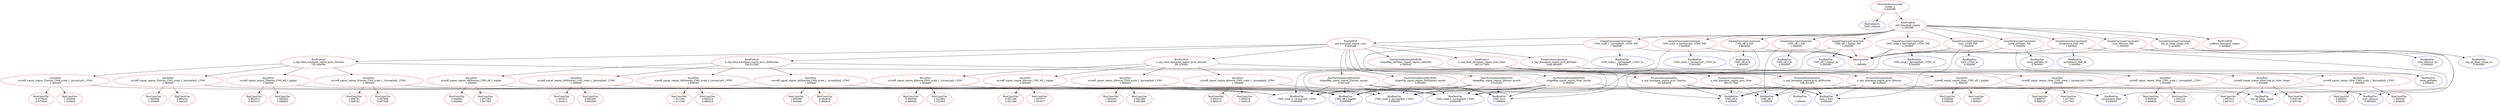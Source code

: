 digraph "model_s"{
"model_s" [ color=red, label="RooSimultaneousOpt\nmodel_s\n0.000288"];
"CMS_channel" [ color=blue, label="RooCategory\nCMS_channel"];
"pdf_binsignal_region" [ color=red, label="RooProdPdf\npdf_binsignal_region\n0.000288"];
"CMS_eff_b_Pdf" [ color=red, label="SimpleGaussianConstraint\nCMS_eff_b_Pdf\n1.000000"];
"CMS_eff_b" [ color=blue, label="RooRealVar\nCMS_eff_b\n0.000000"];
"CMS_eff_b_In" [ color=blue, label="RooRealVar\nCMS_eff_b_In\n0.000000"];
"1" [ color=red, label="RooConstVar\n1\n1.000000"];
"CMS_eff_t_Pdf" [ color=red, label="SimpleGaussianConstraint\nCMS_eff_t_Pdf\n1.000000"];
"CMS_eff_t" [ color=blue, label="RooRealVar\nCMS_eff_t\n0.000000"];
"CMS_eff_t_In" [ color=blue, label="RooRealVar\nCMS_eff_t_In\n0.000000"];
"CMS_eff_t_highpt_Pdf" [ color=red, label="SimpleGaussianConstraint\nCMS_eff_t_highpt_Pdf\n1.000000"];
"CMS_eff_t_highpt" [ color=blue, label="RooRealVar\nCMS_eff_t_highpt\n0.000000"];
"CMS_eff_t_highpt_In" [ color=blue, label="RooRealVar\nCMS_eff_t_highpt_In\n0.000000"];
"CMS_scale_t_1prong0pi0_13TeV_Pdf" [ color=red, label="SimpleGaussianConstraint\nCMS_scale_t_1prong0pi0_13TeV_Pdf\n1.000000"];
"CMS_scale_t_1prong0pi0_13TeV" [ color=blue, label="RooRealVar\nCMS_scale_t_1prong0pi0_13TeV\n0.000000"];
"CMS_scale_t_1prong0pi0_13TeV_In" [ color=blue, label="RooRealVar\nCMS_scale_t_1prong0pi0_13TeV_In\n0.000000"];
"CMS_scale_t_1prong1pi0_13TeV_Pdf" [ color=red, label="SimpleGaussianConstraint\nCMS_scale_t_1prong1pi0_13TeV_Pdf\n1.000000"];
"CMS_scale_t_1prong1pi0_13TeV" [ color=blue, label="RooRealVar\nCMS_scale_t_1prong1pi0_13TeV\n0.000000"];
"CMS_scale_t_1prong1pi0_13TeV_In" [ color=blue, label="RooRealVar\nCMS_scale_t_1prong1pi0_13TeV_In\n0.000000"];
"CMS_scale_t_3prong0pi0_13TeV_Pdf" [ color=red, label="SimpleGaussianConstraint\nCMS_scale_t_3prong0pi0_13TeV_Pdf\n1.000000"];
"CMS_scale_t_3prong0pi0_13TeV" [ color=blue, label="RooRealVar\nCMS_scale_t_3prong0pi0_13TeV\n0.000000"];
"CMS_scale_t_3prong0pi0_13TeV_In" [ color=blue, label="RooRealVar\nCMS_scale_t_3prong0pi0_13TeV_In\n0.000000"];
"acceptance_bbH_Pdf" [ color=red, label="SimpleGaussianConstraint\nacceptance_bbH_Pdf\n1.000000"];
"acceptance_bbH" [ color=blue, label="RooRealVar\nacceptance_bbH\n0.000000"];
"acceptance_bbH_In" [ color=blue, label="RooRealVar\nacceptance_bbH_In\n0.000000"];
"lumi_13TeV_Pdf" [ color=red, label="SimpleGaussianConstraint\nlumi_13TeV_Pdf\n1.000000"];
"lumi_13TeV" [ color=blue, label="RooRealVar\nlumi_13TeV\n0.000000"];
"lumi_13TeV_In" [ color=blue, label="RooRealVar\nlumi_13TeV_In\n0.000000"];
"norm_jetFakes_Pdf" [ color=red, label="SimpleGaussianConstraint\nnorm_jetFakes_Pdf\n1.000000"];
"norm_jetFakes" [ color=blue, label="RooRealVar\nnorm_jetFakes\n0.000000"];
"norm_jetFakes_In" [ color=blue, label="RooRealVar\nnorm_jetFakes_In\n0.000000"];
"top_pt_ttbar_shape_Pdf" [ color=red, label="SimpleGaussianConstraint\ntop_pt_ttbar_shape_Pdf\n1.000000"];
"top_pt_ttbar_shape" [ color=blue, label="RooRealVar\ntop_pt_ttbar_shape\n0.000000"];
"top_pt_ttbar_shape_In" [ color=blue, label="RooRealVar\ntop_pt_ttbar_shape_In\n0.000000"];
"xsec_diboson_Pdf" [ color=red, label="SimpleGaussianConstraint\nxsec_diboson_Pdf\n1.000000"];
"xsec_diboson" [ color=blue, label="RooRealVar\nxsec_diboson\n0.000000"];
"xsec_diboson_In" [ color=blue, label="RooRealVar\nxsec_diboson_In\n0.000000"];
"pdf_binsignal_region_nuis" [ color=red, label="RooAddPdf\npdf_binsignal_region_nuis\n0.000288"];
"shapeBkg_signal_region_ttbar_morph" [ color=red, label="FastVerticalInterpHistPdf2\nshapeBkg_signal_region_ttbar_morph\n0.000000"];
"CMS_th1x" [ color=blue, label="RooRealVar\nCMS_th1x\n17.500000"];
"n_exp_final_binsignal_region_proc_ttbar" [ color=red, label="RooProduct\nn_exp_final_binsignal_region_proc_ttbar\n683.017000"];
"n_exp_binsignal_region_proc_ttbar" [ color=red, label="ProcessNormalization\nn_exp_binsignal_region_proc_ttbar\n683.017000"];
"systeff_signal_region_ttbar_CMS_eff_t_highpt" [ color=red, label="AsymPow\nsysteff_signal_region_ttbar_CMS_eff_t_highpt\n1.000000"];
"0.958948" [ color=red, label="RooConstVar\n0.958948\n0.958948"];
"1.005937" [ color=red, label="RooConstVar\n1.005937\n1.005937"];
"systeff_signal_region_ttbar_CMS_scale_t_1prong0pi0_13TeV" [ color=red, label="AsymPow\nsysteff_signal_region_ttbar_CMS_scale_t_1prong0pi0_13TeV\n1.000000"];
"0.989630" [ color=red, label="RooConstVar\n0.989630\n0.989630"];
"1.005220" [ color=red, label="RooConstVar\n1.005220\n1.005220"];
"systeff_signal_region_ttbar_CMS_scale_t_1prong1pi0_13TeV" [ color=red, label="AsymPow\nsysteff_signal_region_ttbar_CMS_scale_t_1prong1pi0_13TeV\n1.000000"];
"0.986737" [ color=red, label="RooConstVar\n0.986737\n0.986737"];
"1.017501" [ color=red, label="RooConstVar\n1.017501\n1.017501"];
"systeff_signal_region_ttbar_CMS_scale_t_3prong0pi0_13TeV" [ color=red, label="AsymPow\nsysteff_signal_region_ttbar_CMS_scale_t_3prong0pi0_13TeV\n1.000000"];
"0.995627" [ color=red, label="RooConstVar\n0.995627\n0.995627"];
"1.004658" [ color=red, label="RooConstVar\n1.004658\n1.004658"];
"systeff_signal_region_ttbar_top_pt_ttbar_shape" [ color=red, label="AsymPow\nsysteff_signal_region_ttbar_top_pt_ttbar_shape\n1.000000"];
"1.087015" [ color=red, label="RooConstVar\n1.087015\n1.087015"];
"0.930749" [ color=red, label="RooConstVar\n0.930749\n0.930749"];
"shapeBkg_signal_region_diboson_morph" [ color=red, label="FastVerticalInterpHistPdf2\nshapeBkg_signal_region_diboson_morph\n0.002283"];
"n_exp_final_binsignal_region_proc_diboson" [ color=red, label="RooProduct\nn_exp_final_binsignal_region_proc_diboson\n96.518500"];
"n_exp_binsignal_region_proc_diboson" [ color=red, label="ProcessNormalization\nn_exp_binsignal_region_proc_diboson\n96.518500"];
"systeff_signal_region_diboson_CMS_eff_t_highpt" [ color=red, label="AsymPow\nsysteff_signal_region_diboson_CMS_eff_t_highpt\n1.000000"];
"0.951186" [ color=red, label="RooConstVar\n0.951186\n0.951186"];
"1.007077" [ color=red, label="RooConstVar\n1.007077\n1.007077"];
"systeff_signal_region_diboson_CMS_scale_t_1prong0pi0_13TeV" [ color=red, label="AsymPow\nsysteff_signal_region_diboson_CMS_scale_t_1prong0pi0_13TeV\n1.000000"];
"0.992515" [ color=red, label="RooConstVar\n0.992515\n0.992515"];
"1.008216" [ color=red, label="RooConstVar\n1.008216\n1.008216"];
"systeff_signal_region_diboson_CMS_scale_t_1prong1pi0_13TeV" [ color=red, label="AsymPow\nsysteff_signal_region_diboson_CMS_scale_t_1prong1pi0_13TeV\n1.000000"];
"0.990059" [ color=red, label="RooConstVar\n0.990059\n0.990059"];
"1.022993" [ color=red, label="RooConstVar\n1.022993\n1.022993"];
"systeff_signal_region_diboson_CMS_scale_t_3prong0pi0_13TeV" [ color=red, label="AsymPow\nsysteff_signal_region_diboson_CMS_scale_t_3prong0pi0_13TeV\n1.000000"];
"0.995388" [ color=red, label="RooConstVar\n0.995388\n0.995388"];
"1.004263" [ color=red, label="RooConstVar\n1.004263\n1.004263"];
"shapeBkg_signal_region_Ztautau_morph" [ color=red, label="FastVerticalInterpHistPdf2\nshapeBkg_signal_region_Ztautau_morph\n0.001164"];
"n_exp_final_binsignal_region_proc_Ztautau" [ color=red, label="RooProduct\nn_exp_final_binsignal_region_proc_Ztautau\n742.649000"];
"n_exp_binsignal_region_proc_Ztautau" [ color=red, label="ProcessNormalization\nn_exp_binsignal_region_proc_Ztautau\n742.649000"];
"systeff_signal_region_Ztautau_CMS_eff_t_highpt" [ color=red, label="AsymPow\nsysteff_signal_region_Ztautau_CMS_eff_t_highpt\n1.000000"];
"0.952472" [ color=red, label="RooConstVar\n0.952472\n0.952472"];
"1.006893" [ color=red, label="RooConstVar\n1.006893\n1.006893"];
"systeff_signal_region_Ztautau_CMS_scale_t_1prong0pi0_13TeV" [ color=red, label="AsymPow\nsysteff_signal_region_Ztautau_CMS_scale_t_1prong0pi0_13TeV\n1.000000"];
"0.987868" [ color=red, label="RooConstVar\n0.987868\n0.987868"];
"1.008781" [ color=red, label="RooConstVar\n1.008781\n1.008781"];
"systeff_signal_region_Ztautau_CMS_scale_t_1prong1pi0_13TeV" [ color=red, label="AsymPow\nsysteff_signal_region_Ztautau_CMS_scale_t_1prong1pi0_13TeV\n1.000000"];
"0.977826" [ color=red, label="RooConstVar\n0.977826\n0.977826"];
"1.030856" [ color=red, label="RooConstVar\n1.030856\n1.030856"];
"systeff_signal_region_Ztautau_CMS_scale_t_3prong0pi0_13TeV" [ color=red, label="AsymPow\nsysteff_signal_region_Ztautau_CMS_scale_t_3prong0pi0_13TeV\n1.000000"];
"0.994331" [ color=red, label="RooConstVar\n0.994331\n0.994331"];
"1.005669" [ color=red, label="RooConstVar\n1.005669\n1.005669"];
"shapeBkg_jetFakes_signal_region_rebinPdf" [ color=red, label="FastVerticalInterpHistPdf2\nshapeBkg_jetFakes_signal_region_rebinPdf\n0.000000"];
"n_exp_binsignal_region_proc_jetFakes" [ color=red, label="ProcessNormalization\nn_exp_binsignal_region_proc_jetFakes\n2048.940000"];
"shapeSig_signal_region_bbHtautau_morph" [ color=red, label="FastVerticalInterpHistPdf2\nshapeSig_signal_region_bbHtautau_morph\n0.000000"];
"n_exp_final_binsignal_region_proc_bbHtautau" [ color=red, label="RooProduct\nn_exp_final_binsignal_region_proc_bbHtautau\n198.521000"];
"n_exp_binsignal_region_proc_bbHtautau" [ color=red, label="ProcessNormalization\nn_exp_binsignal_region_proc_bbHtautau\n198.521000"];
"r" [ color=blue, label="RooRealVar\nr\n1.000000"];
"systeff_signal_region_bbHtautau_CMS_eff_t_highpt" [ color=red, label="AsymPow\nsysteff_signal_region_bbHtautau_CMS_eff_t_highpt\n1.000000"];
"0.948992" [ color=red, label="RooConstVar\n0.948992\n0.948992"];
"1.007395" [ color=red, label="RooConstVar\n1.007395\n1.007395"];
"systeff_signal_region_bbHtautau_CMS_scale_t_1prong0pi0_13TeV" [ color=red, label="AsymPow\nsysteff_signal_region_bbHtautau_CMS_scale_t_1prong0pi0_13TeV\n1.000000"];
"0.992816" [ color=red, label="RooConstVar\n0.992816\n0.992816"];
"1.004586" [ color=red, label="RooConstVar\n1.004586\n1.004586"];
"systeff_signal_region_bbHtautau_CMS_scale_t_1prong1pi0_13TeV" [ color=red, label="AsymPow\nsysteff_signal_region_bbHtautau_CMS_scale_t_1prong1pi0_13TeV\n1.000000"];
"0.990518" [ color=red, label="RooConstVar\n0.990518\n0.990518"];
"1.011356" [ color=red, label="RooConstVar\n1.011356\n1.011356"];
"systeff_signal_region_bbHtautau_CMS_scale_t_3prong0pi0_13TeV" [ color=red, label="AsymPow\nsysteff_signal_region_bbHtautau_CMS_scale_t_3prong0pi0_13TeV\n1.000000"];
"0.995390" [ color=red, label="RooConstVar\n0.995390\n0.995390"];
"1.003613" [ color=red, label="RooConstVar\n1.003613\n1.003613"];
"pdfbins_binsignal_region" [ color=red, label="RooProdPdf\npdfbins_binsignal_region\n1.000000"];
"CMS_eff_t_highpt_Pdf" -> "1";
"CMS_eff_t_highpt_Pdf" -> "CMS_eff_t_highpt";
"CMS_eff_t_highpt_Pdf" -> "CMS_eff_t_highpt_In";
"norm_jetFakes_Pdf" -> "1";
"norm_jetFakes_Pdf" -> "norm_jetFakes";
"norm_jetFakes_Pdf" -> "norm_jetFakes_In";
"CMS_scale_t_3prong0pi0_13TeV_Pdf" -> "1";
"CMS_scale_t_3prong0pi0_13TeV_Pdf" -> "CMS_scale_t_3prong0pi0_13TeV";
"CMS_scale_t_3prong0pi0_13TeV_Pdf" -> "CMS_scale_t_3prong0pi0_13TeV_In";
"CMS_eff_b_Pdf" -> "1";
"CMS_eff_b_Pdf" -> "CMS_eff_b";
"CMS_eff_b_Pdf" -> "CMS_eff_b_In";
"CMS_eff_t_Pdf" -> "CMS_eff_t";
"CMS_eff_t_Pdf" -> "1";
"CMS_eff_t_Pdf" -> "CMS_eff_t_In";
"lumi_13TeV_Pdf" -> "1";
"lumi_13TeV_Pdf" -> "lumi_13TeV_In";
"lumi_13TeV_Pdf" -> "lumi_13TeV";
"CMS_scale_t_1prong1pi0_13TeV_Pdf" -> "1";
"CMS_scale_t_1prong1pi0_13TeV_Pdf" -> "CMS_scale_t_1prong1pi0_13TeV";
"CMS_scale_t_1prong1pi0_13TeV_Pdf" -> "CMS_scale_t_1prong1pi0_13TeV_In";
"model_s" -> "CMS_channel";
"model_s" -> "pdf_binsignal_region";
"pdf_binsignal_region" -> "CMS_eff_t_highpt_Pdf";
"pdf_binsignal_region" -> "norm_jetFakes_Pdf";
"pdf_binsignal_region" -> "CMS_scale_t_3prong0pi0_13TeV_Pdf";
"pdf_binsignal_region" -> "CMS_eff_b_Pdf";
"pdf_binsignal_region" -> "CMS_eff_t_Pdf";
"pdf_binsignal_region" -> "lumi_13TeV_Pdf";
"pdf_binsignal_region" -> "CMS_scale_t_1prong1pi0_13TeV_Pdf";
"pdf_binsignal_region" -> "acceptance_bbH_Pdf";
"pdf_binsignal_region" -> "CMS_scale_t_1prong0pi0_13TeV_Pdf";
"pdf_binsignal_region" -> "xsec_diboson_Pdf";
"pdf_binsignal_region" -> "top_pt_ttbar_shape_Pdf";
"pdf_binsignal_region" -> "pdf_binsignal_region_nuis";
"pdf_binsignal_region" -> "pdfbins_binsignal_region";
"acceptance_bbH_Pdf" -> "1";
"acceptance_bbH_Pdf" -> "acceptance_bbH";
"acceptance_bbH_Pdf" -> "acceptance_bbH_In";
"CMS_scale_t_1prong0pi0_13TeV_Pdf" -> "1";
"CMS_scale_t_1prong0pi0_13TeV_Pdf" -> "CMS_scale_t_1prong0pi0_13TeV";
"CMS_scale_t_1prong0pi0_13TeV_Pdf" -> "CMS_scale_t_1prong0pi0_13TeV_In";
"xsec_diboson_Pdf" -> "1";
"xsec_diboson_Pdf" -> "xsec_diboson";
"xsec_diboson_Pdf" -> "xsec_diboson_In";
"top_pt_ttbar_shape_Pdf" -> "1";
"top_pt_ttbar_shape_Pdf" -> "top_pt_ttbar_shape";
"top_pt_ttbar_shape_Pdf" -> "top_pt_ttbar_shape_In";
"n_exp_binsignal_region_proc_Ztautau" -> "CMS_eff_t";
"n_exp_binsignal_region_proc_Ztautau" -> "CMS_eff_b";
"n_exp_binsignal_region_proc_Ztautau" -> "lumi_13TeV";
"n_exp_binsignal_region_proc_bbHtautau" -> "CMS_eff_t";
"n_exp_binsignal_region_proc_bbHtautau" -> "r";
"n_exp_binsignal_region_proc_bbHtautau" -> "CMS_eff_b";
"n_exp_binsignal_region_proc_bbHtautau" -> "acceptance_bbH";
"n_exp_binsignal_region_proc_bbHtautau" -> "lumi_13TeV";
"n_exp_binsignal_region_proc_diboson" -> "CMS_eff_t";
"n_exp_binsignal_region_proc_diboson" -> "CMS_eff_b";
"n_exp_binsignal_region_proc_diboson" -> "lumi_13TeV";
"n_exp_binsignal_region_proc_diboson" -> "xsec_diboson";
"n_exp_binsignal_region_proc_jetFakes" -> "norm_jetFakes";
"n_exp_binsignal_region_proc_ttbar" -> "CMS_eff_t";
"n_exp_binsignal_region_proc_ttbar" -> "CMS_eff_b";
"n_exp_binsignal_region_proc_ttbar" -> "lumi_13TeV";
"pdf_binsignal_region_nuis" -> "n_exp_binsignal_region_proc_jetFakes";
"pdf_binsignal_region_nuis" -> "shapeBkg_signal_region_ttbar_morph";
"pdf_binsignal_region_nuis" -> "n_exp_final_binsignal_region_proc_ttbar";
"pdf_binsignal_region_nuis" -> "shapeBkg_signal_region_diboson_morph";
"pdf_binsignal_region_nuis" -> "n_exp_final_binsignal_region_proc_diboson";
"pdf_binsignal_region_nuis" -> "shapeBkg_signal_region_Ztautau_morph";
"pdf_binsignal_region_nuis" -> "n_exp_final_binsignal_region_proc_Ztautau";
"pdf_binsignal_region_nuis" -> "shapeBkg_jetFakes_signal_region_rebinPdf";
"pdf_binsignal_region_nuis" -> "shapeSig_signal_region_bbHtautau_morph";
"pdf_binsignal_region_nuis" -> "n_exp_final_binsignal_region_proc_bbHtautau";
"shapeBkg_signal_region_ttbar_morph" -> "CMS_th1x";
"shapeBkg_signal_region_ttbar_morph" -> "CMS_scale_t_1prong0pi0_13TeV";
"shapeBkg_signal_region_ttbar_morph" -> "CMS_scale_t_3prong0pi0_13TeV";
"shapeBkg_signal_region_ttbar_morph" -> "CMS_scale_t_1prong1pi0_13TeV";
"shapeBkg_signal_region_ttbar_morph" -> "CMS_eff_t_highpt";
"shapeBkg_signal_region_ttbar_morph" -> "top_pt_ttbar_shape";
"n_exp_final_binsignal_region_proc_ttbar" -> "n_exp_binsignal_region_proc_ttbar";
"n_exp_final_binsignal_region_proc_ttbar" -> "systeff_signal_region_ttbar_CMS_eff_t_highpt";
"n_exp_final_binsignal_region_proc_ttbar" -> "systeff_signal_region_ttbar_CMS_scale_t_1prong0pi0_13TeV";
"n_exp_final_binsignal_region_proc_ttbar" -> "systeff_signal_region_ttbar_CMS_scale_t_1prong1pi0_13TeV";
"n_exp_final_binsignal_region_proc_ttbar" -> "systeff_signal_region_ttbar_CMS_scale_t_3prong0pi0_13TeV";
"n_exp_final_binsignal_region_proc_ttbar" -> "systeff_signal_region_ttbar_top_pt_ttbar_shape";
"systeff_signal_region_ttbar_CMS_eff_t_highpt" -> "CMS_eff_t_highpt";
"systeff_signal_region_ttbar_CMS_eff_t_highpt" -> "0.958948";
"systeff_signal_region_ttbar_CMS_eff_t_highpt" -> "1.005937";
"systeff_signal_region_ttbar_CMS_scale_t_1prong0pi0_13TeV" -> "CMS_scale_t_1prong0pi0_13TeV";
"systeff_signal_region_ttbar_CMS_scale_t_1prong0pi0_13TeV" -> "0.989630";
"systeff_signal_region_ttbar_CMS_scale_t_1prong0pi0_13TeV" -> "1.005220";
"systeff_signal_region_ttbar_CMS_scale_t_1prong1pi0_13TeV" -> "CMS_scale_t_1prong1pi0_13TeV";
"systeff_signal_region_ttbar_CMS_scale_t_1prong1pi0_13TeV" -> "0.986737";
"systeff_signal_region_ttbar_CMS_scale_t_1prong1pi0_13TeV" -> "1.017501";
"systeff_signal_region_ttbar_CMS_scale_t_3prong0pi0_13TeV" -> "CMS_scale_t_3prong0pi0_13TeV";
"systeff_signal_region_ttbar_CMS_scale_t_3prong0pi0_13TeV" -> "0.995627";
"systeff_signal_region_ttbar_CMS_scale_t_3prong0pi0_13TeV" -> "1.004658";
"systeff_signal_region_ttbar_top_pt_ttbar_shape" -> "top_pt_ttbar_shape";
"systeff_signal_region_ttbar_top_pt_ttbar_shape" -> "1.087015";
"systeff_signal_region_ttbar_top_pt_ttbar_shape" -> "0.930749";
"shapeBkg_signal_region_diboson_morph" -> "CMS_th1x";
"shapeBkg_signal_region_diboson_morph" -> "CMS_scale_t_1prong0pi0_13TeV";
"shapeBkg_signal_region_diboson_morph" -> "CMS_scale_t_3prong0pi0_13TeV";
"shapeBkg_signal_region_diboson_morph" -> "CMS_scale_t_1prong1pi0_13TeV";
"shapeBkg_signal_region_diboson_morph" -> "CMS_eff_t_highpt";
"n_exp_final_binsignal_region_proc_diboson" -> "n_exp_binsignal_region_proc_diboson";
"n_exp_final_binsignal_region_proc_diboson" -> "systeff_signal_region_diboson_CMS_eff_t_highpt";
"n_exp_final_binsignal_region_proc_diboson" -> "systeff_signal_region_diboson_CMS_scale_t_1prong0pi0_13TeV";
"n_exp_final_binsignal_region_proc_diboson" -> "systeff_signal_region_diboson_CMS_scale_t_1prong1pi0_13TeV";
"n_exp_final_binsignal_region_proc_diboson" -> "systeff_signal_region_diboson_CMS_scale_t_3prong0pi0_13TeV";
"systeff_signal_region_diboson_CMS_eff_t_highpt" -> "CMS_eff_t_highpt";
"systeff_signal_region_diboson_CMS_eff_t_highpt" -> "0.951186";
"systeff_signal_region_diboson_CMS_eff_t_highpt" -> "1.007077";
"systeff_signal_region_diboson_CMS_scale_t_1prong0pi0_13TeV" -> "CMS_scale_t_1prong0pi0_13TeV";
"systeff_signal_region_diboson_CMS_scale_t_1prong0pi0_13TeV" -> "0.992515";
"systeff_signal_region_diboson_CMS_scale_t_1prong0pi0_13TeV" -> "1.008216";
"systeff_signal_region_diboson_CMS_scale_t_1prong1pi0_13TeV" -> "CMS_scale_t_1prong1pi0_13TeV";
"systeff_signal_region_diboson_CMS_scale_t_1prong1pi0_13TeV" -> "0.990059";
"systeff_signal_region_diboson_CMS_scale_t_1prong1pi0_13TeV" -> "1.022993";
"systeff_signal_region_diboson_CMS_scale_t_3prong0pi0_13TeV" -> "CMS_scale_t_3prong0pi0_13TeV";
"systeff_signal_region_diboson_CMS_scale_t_3prong0pi0_13TeV" -> "0.995388";
"systeff_signal_region_diboson_CMS_scale_t_3prong0pi0_13TeV" -> "1.004263";
"shapeBkg_signal_region_Ztautau_morph" -> "CMS_th1x";
"shapeBkg_signal_region_Ztautau_morph" -> "CMS_scale_t_1prong0pi0_13TeV";
"shapeBkg_signal_region_Ztautau_morph" -> "CMS_scale_t_3prong0pi0_13TeV";
"shapeBkg_signal_region_Ztautau_morph" -> "CMS_scale_t_1prong1pi0_13TeV";
"shapeBkg_signal_region_Ztautau_morph" -> "CMS_eff_t_highpt";
"n_exp_final_binsignal_region_proc_Ztautau" -> "n_exp_binsignal_region_proc_Ztautau";
"n_exp_final_binsignal_region_proc_Ztautau" -> "systeff_signal_region_Ztautau_CMS_eff_t_highpt";
"n_exp_final_binsignal_region_proc_Ztautau" -> "systeff_signal_region_Ztautau_CMS_scale_t_1prong0pi0_13TeV";
"n_exp_final_binsignal_region_proc_Ztautau" -> "systeff_signal_region_Ztautau_CMS_scale_t_1prong1pi0_13TeV";
"n_exp_final_binsignal_region_proc_Ztautau" -> "systeff_signal_region_Ztautau_CMS_scale_t_3prong0pi0_13TeV";
"systeff_signal_region_Ztautau_CMS_eff_t_highpt" -> "CMS_eff_t_highpt";
"systeff_signal_region_Ztautau_CMS_eff_t_highpt" -> "0.952472";
"systeff_signal_region_Ztautau_CMS_eff_t_highpt" -> "1.006893";
"systeff_signal_region_Ztautau_CMS_scale_t_1prong0pi0_13TeV" -> "CMS_scale_t_1prong0pi0_13TeV";
"systeff_signal_region_Ztautau_CMS_scale_t_1prong0pi0_13TeV" -> "0.987868";
"systeff_signal_region_Ztautau_CMS_scale_t_1prong0pi0_13TeV" -> "1.008781";
"systeff_signal_region_Ztautau_CMS_scale_t_1prong1pi0_13TeV" -> "CMS_scale_t_1prong1pi0_13TeV";
"systeff_signal_region_Ztautau_CMS_scale_t_1prong1pi0_13TeV" -> "0.977826";
"systeff_signal_region_Ztautau_CMS_scale_t_1prong1pi0_13TeV" -> "1.030856";
"systeff_signal_region_Ztautau_CMS_scale_t_3prong0pi0_13TeV" -> "CMS_scale_t_3prong0pi0_13TeV";
"systeff_signal_region_Ztautau_CMS_scale_t_3prong0pi0_13TeV" -> "0.994331";
"systeff_signal_region_Ztautau_CMS_scale_t_3prong0pi0_13TeV" -> "1.005669";
"shapeBkg_jetFakes_signal_region_rebinPdf" -> "CMS_th1x";
"shapeSig_signal_region_bbHtautau_morph" -> "CMS_th1x";
"shapeSig_signal_region_bbHtautau_morph" -> "CMS_scale_t_1prong0pi0_13TeV";
"shapeSig_signal_region_bbHtautau_morph" -> "CMS_scale_t_3prong0pi0_13TeV";
"shapeSig_signal_region_bbHtautau_morph" -> "CMS_scale_t_1prong1pi0_13TeV";
"shapeSig_signal_region_bbHtautau_morph" -> "CMS_eff_t_highpt";
"n_exp_final_binsignal_region_proc_bbHtautau" -> "n_exp_binsignal_region_proc_bbHtautau";
"n_exp_final_binsignal_region_proc_bbHtautau" -> "systeff_signal_region_bbHtautau_CMS_eff_t_highpt";
"n_exp_final_binsignal_region_proc_bbHtautau" -> "systeff_signal_region_bbHtautau_CMS_scale_t_1prong0pi0_13TeV";
"n_exp_final_binsignal_region_proc_bbHtautau" -> "systeff_signal_region_bbHtautau_CMS_scale_t_1prong1pi0_13TeV";
"n_exp_final_binsignal_region_proc_bbHtautau" -> "systeff_signal_region_bbHtautau_CMS_scale_t_3prong0pi0_13TeV";
"systeff_signal_region_bbHtautau_CMS_eff_t_highpt" -> "CMS_eff_t_highpt";
"systeff_signal_region_bbHtautau_CMS_eff_t_highpt" -> "0.948992";
"systeff_signal_region_bbHtautau_CMS_eff_t_highpt" -> "1.007395";
"systeff_signal_region_bbHtautau_CMS_scale_t_1prong0pi0_13TeV" -> "CMS_scale_t_1prong0pi0_13TeV";
"systeff_signal_region_bbHtautau_CMS_scale_t_1prong0pi0_13TeV" -> "0.992816";
"systeff_signal_region_bbHtautau_CMS_scale_t_1prong0pi0_13TeV" -> "1.004586";
"systeff_signal_region_bbHtautau_CMS_scale_t_1prong1pi0_13TeV" -> "CMS_scale_t_1prong1pi0_13TeV";
"systeff_signal_region_bbHtautau_CMS_scale_t_1prong1pi0_13TeV" -> "0.990518";
"systeff_signal_region_bbHtautau_CMS_scale_t_1prong1pi0_13TeV" -> "1.011356";
"systeff_signal_region_bbHtautau_CMS_scale_t_3prong0pi0_13TeV" -> "CMS_scale_t_3prong0pi0_13TeV";
"systeff_signal_region_bbHtautau_CMS_scale_t_3prong0pi0_13TeV" -> "0.995390";
"systeff_signal_region_bbHtautau_CMS_scale_t_3prong0pi0_13TeV" -> "1.003613";
}
